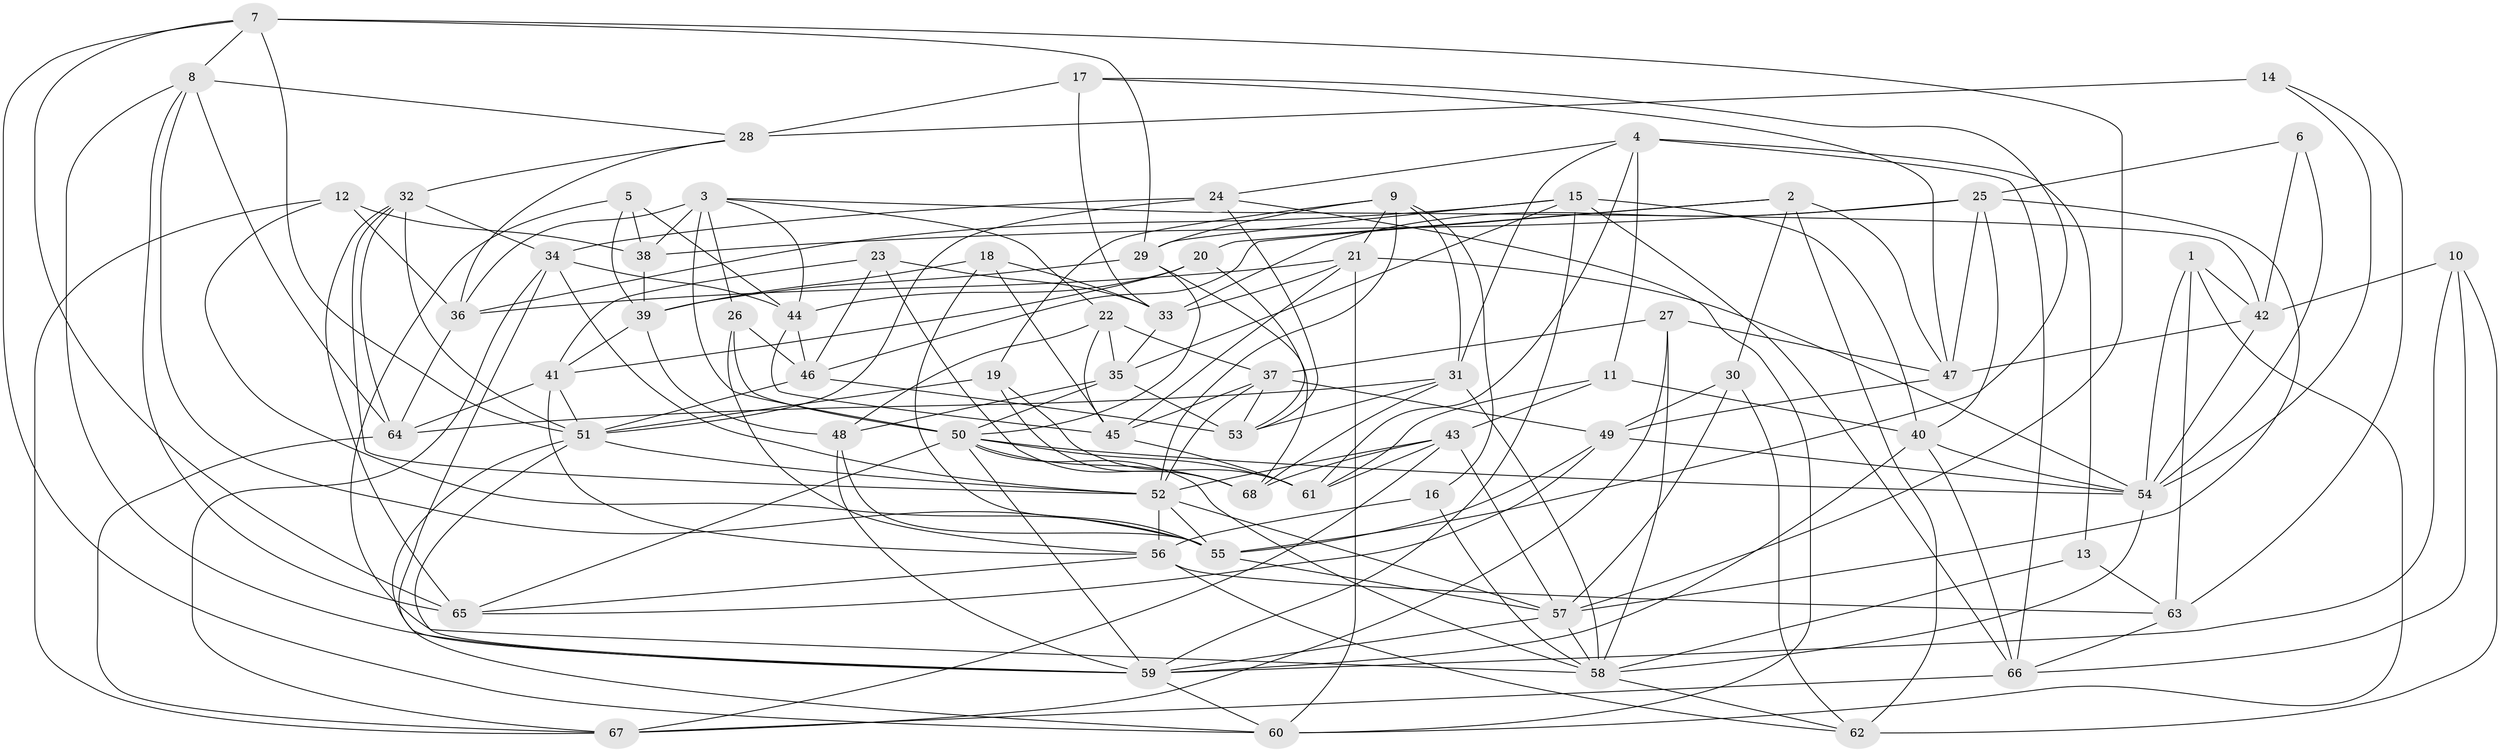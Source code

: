 // original degree distribution, {4: 1.0}
// Generated by graph-tools (version 1.1) at 2025/26/03/09/25 03:26:50]
// undirected, 68 vertices, 194 edges
graph export_dot {
graph [start="1"]
  node [color=gray90,style=filled];
  1;
  2;
  3;
  4;
  5;
  6;
  7;
  8;
  9;
  10;
  11;
  12;
  13;
  14;
  15;
  16;
  17;
  18;
  19;
  20;
  21;
  22;
  23;
  24;
  25;
  26;
  27;
  28;
  29;
  30;
  31;
  32;
  33;
  34;
  35;
  36;
  37;
  38;
  39;
  40;
  41;
  42;
  43;
  44;
  45;
  46;
  47;
  48;
  49;
  50;
  51;
  52;
  53;
  54;
  55;
  56;
  57;
  58;
  59;
  60;
  61;
  62;
  63;
  64;
  65;
  66;
  67;
  68;
  1 -- 42 [weight=1.0];
  1 -- 54 [weight=1.0];
  1 -- 60 [weight=1.0];
  1 -- 63 [weight=1.0];
  2 -- 20 [weight=1.0];
  2 -- 30 [weight=1.0];
  2 -- 46 [weight=1.0];
  2 -- 47 [weight=1.0];
  2 -- 62 [weight=2.0];
  3 -- 22 [weight=1.0];
  3 -- 26 [weight=1.0];
  3 -- 36 [weight=1.0];
  3 -- 38 [weight=2.0];
  3 -- 42 [weight=1.0];
  3 -- 44 [weight=1.0];
  3 -- 50 [weight=1.0];
  4 -- 11 [weight=1.0];
  4 -- 13 [weight=1.0];
  4 -- 24 [weight=1.0];
  4 -- 31 [weight=1.0];
  4 -- 61 [weight=1.0];
  4 -- 66 [weight=1.0];
  5 -- 38 [weight=1.0];
  5 -- 39 [weight=1.0];
  5 -- 44 [weight=1.0];
  5 -- 58 [weight=1.0];
  6 -- 25 [weight=1.0];
  6 -- 42 [weight=1.0];
  6 -- 54 [weight=2.0];
  7 -- 8 [weight=1.0];
  7 -- 29 [weight=1.0];
  7 -- 51 [weight=1.0];
  7 -- 57 [weight=1.0];
  7 -- 60 [weight=1.0];
  7 -- 65 [weight=1.0];
  8 -- 28 [weight=1.0];
  8 -- 55 [weight=1.0];
  8 -- 59 [weight=1.0];
  8 -- 64 [weight=1.0];
  8 -- 65 [weight=1.0];
  9 -- 16 [weight=1.0];
  9 -- 19 [weight=1.0];
  9 -- 21 [weight=1.0];
  9 -- 29 [weight=1.0];
  9 -- 31 [weight=1.0];
  9 -- 52 [weight=1.0];
  10 -- 42 [weight=1.0];
  10 -- 59 [weight=1.0];
  10 -- 62 [weight=1.0];
  10 -- 66 [weight=1.0];
  11 -- 40 [weight=1.0];
  11 -- 43 [weight=1.0];
  11 -- 61 [weight=1.0];
  12 -- 36 [weight=1.0];
  12 -- 38 [weight=1.0];
  12 -- 55 [weight=1.0];
  12 -- 67 [weight=1.0];
  13 -- 58 [weight=1.0];
  13 -- 63 [weight=2.0];
  14 -- 28 [weight=2.0];
  14 -- 54 [weight=1.0];
  14 -- 63 [weight=1.0];
  15 -- 29 [weight=1.0];
  15 -- 35 [weight=1.0];
  15 -- 36 [weight=1.0];
  15 -- 40 [weight=1.0];
  15 -- 59 [weight=1.0];
  15 -- 66 [weight=1.0];
  16 -- 56 [weight=1.0];
  16 -- 58 [weight=2.0];
  17 -- 28 [weight=1.0];
  17 -- 33 [weight=1.0];
  17 -- 47 [weight=1.0];
  17 -- 55 [weight=1.0];
  18 -- 33 [weight=1.0];
  18 -- 39 [weight=1.0];
  18 -- 45 [weight=1.0];
  18 -- 55 [weight=1.0];
  19 -- 51 [weight=1.0];
  19 -- 61 [weight=1.0];
  19 -- 68 [weight=1.0];
  20 -- 41 [weight=1.0];
  20 -- 44 [weight=1.0];
  20 -- 53 [weight=1.0];
  21 -- 33 [weight=1.0];
  21 -- 36 [weight=1.0];
  21 -- 45 [weight=1.0];
  21 -- 54 [weight=1.0];
  21 -- 60 [weight=1.0];
  22 -- 35 [weight=1.0];
  22 -- 37 [weight=1.0];
  22 -- 45 [weight=1.0];
  22 -- 48 [weight=2.0];
  23 -- 33 [weight=1.0];
  23 -- 41 [weight=1.0];
  23 -- 46 [weight=1.0];
  23 -- 68 [weight=1.0];
  24 -- 34 [weight=1.0];
  24 -- 51 [weight=2.0];
  24 -- 53 [weight=1.0];
  24 -- 60 [weight=1.0];
  25 -- 33 [weight=1.0];
  25 -- 38 [weight=1.0];
  25 -- 40 [weight=1.0];
  25 -- 47 [weight=1.0];
  25 -- 57 [weight=1.0];
  26 -- 46 [weight=1.0];
  26 -- 50 [weight=1.0];
  26 -- 56 [weight=1.0];
  27 -- 37 [weight=1.0];
  27 -- 47 [weight=1.0];
  27 -- 58 [weight=1.0];
  27 -- 67 [weight=1.0];
  28 -- 32 [weight=1.0];
  28 -- 36 [weight=1.0];
  29 -- 39 [weight=1.0];
  29 -- 50 [weight=1.0];
  29 -- 68 [weight=1.0];
  30 -- 49 [weight=1.0];
  30 -- 57 [weight=1.0];
  30 -- 62 [weight=1.0];
  31 -- 53 [weight=1.0];
  31 -- 58 [weight=1.0];
  31 -- 64 [weight=1.0];
  31 -- 68 [weight=1.0];
  32 -- 34 [weight=1.0];
  32 -- 51 [weight=1.0];
  32 -- 52 [weight=1.0];
  32 -- 64 [weight=1.0];
  32 -- 65 [weight=1.0];
  33 -- 35 [weight=1.0];
  34 -- 44 [weight=1.0];
  34 -- 52 [weight=1.0];
  34 -- 59 [weight=1.0];
  34 -- 67 [weight=1.0];
  35 -- 48 [weight=1.0];
  35 -- 50 [weight=1.0];
  35 -- 53 [weight=1.0];
  36 -- 64 [weight=1.0];
  37 -- 45 [weight=1.0];
  37 -- 49 [weight=1.0];
  37 -- 52 [weight=1.0];
  37 -- 53 [weight=1.0];
  38 -- 39 [weight=1.0];
  39 -- 41 [weight=1.0];
  39 -- 48 [weight=1.0];
  40 -- 54 [weight=1.0];
  40 -- 59 [weight=1.0];
  40 -- 66 [weight=1.0];
  41 -- 51 [weight=1.0];
  41 -- 56 [weight=1.0];
  41 -- 64 [weight=1.0];
  42 -- 47 [weight=1.0];
  42 -- 54 [weight=1.0];
  43 -- 52 [weight=1.0];
  43 -- 57 [weight=1.0];
  43 -- 61 [weight=1.0];
  43 -- 67 [weight=1.0];
  43 -- 68 [weight=1.0];
  44 -- 45 [weight=1.0];
  44 -- 46 [weight=1.0];
  45 -- 61 [weight=1.0];
  46 -- 51 [weight=1.0];
  46 -- 53 [weight=1.0];
  47 -- 49 [weight=1.0];
  48 -- 55 [weight=1.0];
  48 -- 59 [weight=1.0];
  49 -- 54 [weight=1.0];
  49 -- 55 [weight=1.0];
  49 -- 65 [weight=1.0];
  50 -- 54 [weight=1.0];
  50 -- 58 [weight=1.0];
  50 -- 59 [weight=1.0];
  50 -- 61 [weight=1.0];
  50 -- 65 [weight=1.0];
  50 -- 68 [weight=1.0];
  51 -- 52 [weight=1.0];
  51 -- 59 [weight=1.0];
  51 -- 60 [weight=1.0];
  52 -- 55 [weight=1.0];
  52 -- 56 [weight=2.0];
  52 -- 57 [weight=1.0];
  54 -- 58 [weight=1.0];
  55 -- 57 [weight=1.0];
  56 -- 62 [weight=1.0];
  56 -- 63 [weight=1.0];
  56 -- 65 [weight=1.0];
  57 -- 58 [weight=1.0];
  57 -- 59 [weight=1.0];
  58 -- 62 [weight=1.0];
  59 -- 60 [weight=1.0];
  63 -- 66 [weight=1.0];
  64 -- 67 [weight=1.0];
  66 -- 67 [weight=1.0];
}
